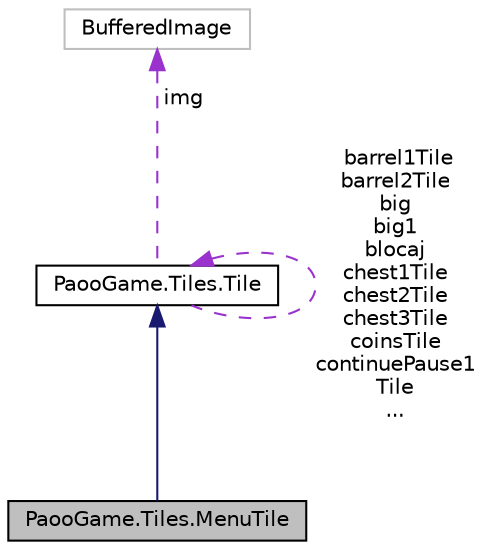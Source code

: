 digraph "PaooGame.Tiles.MenuTile"
{
 // INTERACTIVE_SVG=YES
 // LATEX_PDF_SIZE
  edge [fontname="Helvetica",fontsize="10",labelfontname="Helvetica",labelfontsize="10"];
  node [fontname="Helvetica",fontsize="10",shape=record];
  Node1 [label="PaooGame.Tiles.MenuTile",height=0.2,width=0.4,color="black", fillcolor="grey75", style="filled", fontcolor="black",tooltip="Abstractizeaza notiunea de dala de tip buton."];
  Node2 -> Node1 [dir="back",color="midnightblue",fontsize="10",style="solid"];
  Node2 [label="PaooGame.Tiles.Tile",height=0.2,width=0.4,color="black", fillcolor="white", style="filled",URL="$class_paoo_game_1_1_tiles_1_1_tile.html",tooltip="Retine toate dalele intr-un vector si ofera posibilitatea regasirii dupa un ID."];
  Node2 -> Node2 [dir="back",color="darkorchid3",fontsize="10",style="dashed",label=" barrel1Tile\nbarrel2Tile\nbig\nbig1\nblocaj\nchest1Tile\nchest2Tile\nchest3Tile\ncoinsTile\ncontinuePause1\lTile\n..." ];
  Node3 -> Node2 [dir="back",color="darkorchid3",fontsize="10",style="dashed",label=" img" ];
  Node3 [label="BufferedImage",height=0.2,width=0.4,color="grey75", fillcolor="white", style="filled",tooltip=" "];
}
